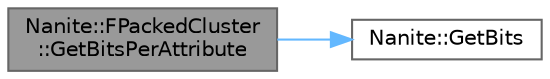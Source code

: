 digraph "Nanite::FPackedCluster::GetBitsPerAttribute"
{
 // INTERACTIVE_SVG=YES
 // LATEX_PDF_SIZE
  bgcolor="transparent";
  edge [fontname=Helvetica,fontsize=10,labelfontname=Helvetica,labelfontsize=10];
  node [fontname=Helvetica,fontsize=10,shape=box,height=0.2,width=0.4];
  rankdir="LR";
  Node1 [id="Node000001",label="Nanite::FPackedCluster\l::GetBitsPerAttribute",height=0.2,width=0.4,color="gray40", fillcolor="grey60", style="filled", fontcolor="black",tooltip=" "];
  Node1 -> Node2 [id="edge1_Node000001_Node000002",color="steelblue1",style="solid",tooltip=" "];
  Node2 [id="Node000002",label="Nanite::GetBits",height=0.2,width=0.4,color="grey40", fillcolor="white", style="filled",URL="$d0/de2/namespaceNanite.html#ac24b28af44487d1cd1039fb32f76d468",tooltip=" "];
}
